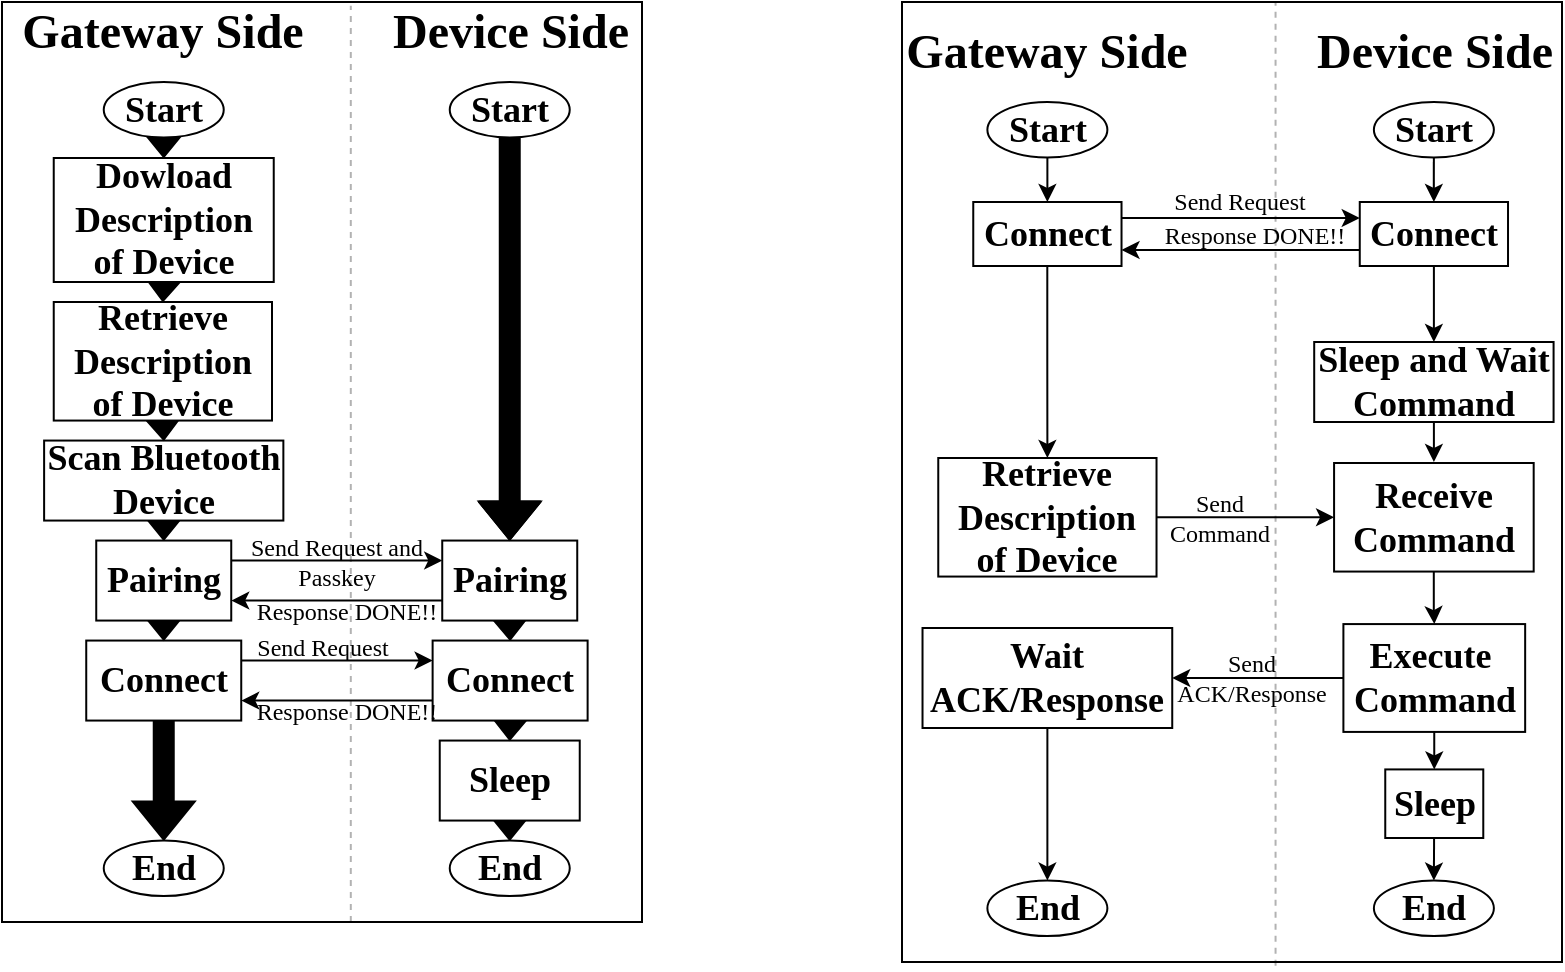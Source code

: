 <mxfile version="21.3.5" type="github">
  <diagram id="JUuMGI50Q7hTwMUo-t8g" name="Page-1">
    <mxGraphModel dx="984" dy="549" grid="1" gridSize="10" guides="1" tooltips="1" connect="1" arrows="1" fold="1" page="1" pageScale="1" pageWidth="1100" pageHeight="850" math="0" shadow="0">
      <root>
        <mxCell id="0" />
        <mxCell id="1" parent="0" />
        <mxCell id="nWZzdVNrFYFq5jF8Z4JA-103" value="" style="group" vertex="1" connectable="0" parent="1">
          <mxGeometry x="680" y="30" width="330.45" height="480" as="geometry" />
        </mxCell>
        <mxCell id="nWZzdVNrFYFq5jF8Z4JA-104" value="" style="rounded=0;whiteSpace=wrap;html=1;container=0;" vertex="1" parent="nWZzdVNrFYFq5jF8Z4JA-103">
          <mxGeometry width="330" height="480" as="geometry" />
        </mxCell>
        <mxCell id="nWZzdVNrFYFq5jF8Z4JA-105" value="&lt;font style=&quot;font-size: 18px;&quot; face=&quot;Times New Roman&quot;&gt;&lt;b style=&quot;&quot;&gt;Start&lt;/b&gt;&lt;/font&gt;" style="ellipse;whiteSpace=wrap;html=1;container=0;rounded=1;strokeColor=default;fontFamily=Helvetica;fontSize=12;fontColor=default;fillColor=default;" vertex="1" parent="nWZzdVNrFYFq5jF8Z4JA-103">
          <mxGeometry x="42.69" y="50" width="60" height="27.78" as="geometry" />
        </mxCell>
        <mxCell id="nWZzdVNrFYFq5jF8Z4JA-106" value="&lt;font face=&quot;Times New Roman&quot; style=&quot;font-size: 24px;&quot;&gt;&lt;b style=&quot;&quot;&gt;Gateway Side&lt;/b&gt;&lt;/font&gt;" style="text;html=1;strokeColor=none;fillColor=none;align=center;verticalAlign=middle;whiteSpace=wrap;rounded=0;container=0;" vertex="1" parent="nWZzdVNrFYFq5jF8Z4JA-103">
          <mxGeometry y="10" width="145.38" height="30" as="geometry" />
        </mxCell>
        <mxCell id="nWZzdVNrFYFq5jF8Z4JA-107" value="&lt;font style=&quot;font-size: 18px;&quot; face=&quot;Times New Roman&quot;&gt;&lt;b&gt;Connect&lt;/b&gt;&lt;/font&gt;" style="whiteSpace=wrap;html=1;container=0;rounded=0;strokeColor=default;fontFamily=Helvetica;fontSize=12;fontColor=default;fillColor=default;" vertex="1" parent="nWZzdVNrFYFq5jF8Z4JA-103">
          <mxGeometry x="35.63" y="100" width="74.13" height="32" as="geometry" />
        </mxCell>
        <mxCell id="nWZzdVNrFYFq5jF8Z4JA-108" style="edgeStyle=orthogonalEdgeStyle;rounded=0;orthogonalLoop=1;jettySize=auto;html=1;exitX=0.5;exitY=1;exitDx=0;exitDy=0;entryX=0.5;entryY=0;entryDx=0;entryDy=0;" edge="1" parent="nWZzdVNrFYFq5jF8Z4JA-103" source="nWZzdVNrFYFq5jF8Z4JA-105" target="nWZzdVNrFYFq5jF8Z4JA-107">
          <mxGeometry relative="1" as="geometry" />
        </mxCell>
        <mxCell id="nWZzdVNrFYFq5jF8Z4JA-109" value="&lt;b style=&quot;border-color: var(--border-color); font-family: &amp;quot;Times New Roman&amp;quot;; font-size: 18px;&quot;&gt;Retrieve Description of Device&lt;/b&gt;" style="whiteSpace=wrap;html=1;container=0;rounded=0;strokeColor=default;fontFamily=Helvetica;fontSize=12;fontColor=default;fillColor=default;" vertex="1" parent="nWZzdVNrFYFq5jF8Z4JA-103">
          <mxGeometry x="18.13" y="228" width="109.13" height="59.28" as="geometry" />
        </mxCell>
        <mxCell id="nWZzdVNrFYFq5jF8Z4JA-110" style="edgeStyle=orthogonalEdgeStyle;rounded=0;orthogonalLoop=1;jettySize=auto;html=1;entryX=0.5;entryY=0;entryDx=0;entryDy=0;" edge="1" parent="nWZzdVNrFYFq5jF8Z4JA-103" source="nWZzdVNrFYFq5jF8Z4JA-107" target="nWZzdVNrFYFq5jF8Z4JA-109">
          <mxGeometry relative="1" as="geometry" />
        </mxCell>
        <mxCell id="nWZzdVNrFYFq5jF8Z4JA-111" value="&lt;font style=&quot;font-size: 18px;&quot; face=&quot;Times New Roman&quot;&gt;&lt;b style=&quot;&quot;&gt;End&lt;/b&gt;&lt;/font&gt;" style="ellipse;whiteSpace=wrap;html=1;container=0;rounded=1;strokeColor=default;fontFamily=Helvetica;fontSize=12;fontColor=default;fillColor=default;" vertex="1" parent="nWZzdVNrFYFq5jF8Z4JA-103">
          <mxGeometry x="42.69" y="439.28" width="60" height="27.78" as="geometry" />
        </mxCell>
        <mxCell id="nWZzdVNrFYFq5jF8Z4JA-112" value="&lt;font face=&quot;Times New Roman&quot; style=&quot;font-size: 24px;&quot;&gt;&lt;b style=&quot;&quot;&gt;Device Side&lt;/b&gt;&lt;/font&gt;" style="text;html=1;strokeColor=none;fillColor=none;align=center;verticalAlign=middle;whiteSpace=wrap;rounded=0;container=0;" vertex="1" parent="nWZzdVNrFYFq5jF8Z4JA-103">
          <mxGeometry x="201.82" y="10" width="128.63" height="30" as="geometry" />
        </mxCell>
        <mxCell id="nWZzdVNrFYFq5jF8Z4JA-113" value="&lt;font style=&quot;font-size: 18px;&quot; face=&quot;Times New Roman&quot;&gt;&lt;b style=&quot;&quot;&gt;Start&lt;/b&gt;&lt;/font&gt;" style="ellipse;whiteSpace=wrap;html=1;container=0;rounded=1;strokeColor=default;fontFamily=Helvetica;fontSize=12;fontColor=default;fillColor=default;" vertex="1" parent="nWZzdVNrFYFq5jF8Z4JA-103">
          <mxGeometry x="235.94" y="50" width="60" height="27.78" as="geometry" />
        </mxCell>
        <mxCell id="nWZzdVNrFYFq5jF8Z4JA-114" value="&lt;font style=&quot;font-size: 18px;&quot; face=&quot;Times New Roman&quot;&gt;&lt;b style=&quot;&quot;&gt;End&lt;/b&gt;&lt;/font&gt;" style="ellipse;whiteSpace=wrap;html=1;container=0;rounded=1;strokeColor=default;fontFamily=Helvetica;fontSize=12;fontColor=default;fillColor=default;" vertex="1" parent="nWZzdVNrFYFq5jF8Z4JA-103">
          <mxGeometry x="235.94" y="439.28" width="60" height="27.78" as="geometry" />
        </mxCell>
        <mxCell id="nWZzdVNrFYFq5jF8Z4JA-115" value="&lt;div style=&quot;&quot;&gt;&lt;font face=&quot;Times New Roman&quot; style=&quot;font-size: 18px;&quot;&gt;&lt;b&gt;Sleep and Wait Command&lt;/b&gt;&lt;/font&gt;&lt;br&gt;&lt;/div&gt;" style="whiteSpace=wrap;html=1;container=0;rounded=0;strokeColor=default;fontFamily=Helvetica;fontSize=12;fontColor=default;fillColor=default;" vertex="1" parent="nWZzdVNrFYFq5jF8Z4JA-103">
          <mxGeometry x="206.1" y="170" width="119.69" height="40" as="geometry" />
        </mxCell>
        <mxCell id="nWZzdVNrFYFq5jF8Z4JA-116" value="&lt;font style=&quot;font-size: 18px;&quot; face=&quot;Times New Roman&quot;&gt;&lt;b style=&quot;&quot;&gt;Receive Command&lt;/b&gt;&lt;/font&gt;" style="whiteSpace=wrap;html=1;container=0;rounded=0;strokeColor=default;fontFamily=Helvetica;fontSize=12;fontColor=default;fillColor=default;" vertex="1" parent="nWZzdVNrFYFq5jF8Z4JA-103">
          <mxGeometry x="216.04" y="230.5" width="99.8" height="54.28" as="geometry" />
        </mxCell>
        <mxCell id="nWZzdVNrFYFq5jF8Z4JA-117" style="edgeStyle=orthogonalEdgeStyle;rounded=0;orthogonalLoop=1;jettySize=auto;html=1;entryX=0;entryY=0.5;entryDx=0;entryDy=0;" edge="1" parent="nWZzdVNrFYFq5jF8Z4JA-103" source="nWZzdVNrFYFq5jF8Z4JA-109" target="nWZzdVNrFYFq5jF8Z4JA-116">
          <mxGeometry relative="1" as="geometry" />
        </mxCell>
        <mxCell id="nWZzdVNrFYFq5jF8Z4JA-118" style="edgeStyle=orthogonalEdgeStyle;rounded=0;orthogonalLoop=1;jettySize=auto;html=1;entryX=0.5;entryY=0;entryDx=0;entryDy=0;" edge="1" parent="nWZzdVNrFYFq5jF8Z4JA-103" source="nWZzdVNrFYFq5jF8Z4JA-115" target="nWZzdVNrFYFq5jF8Z4JA-116">
          <mxGeometry relative="1" as="geometry" />
        </mxCell>
        <mxCell id="nWZzdVNrFYFq5jF8Z4JA-119" value="&lt;font style=&quot;font-size: 18px;&quot; face=&quot;Times New Roman&quot;&gt;&lt;b&gt;Execute&amp;nbsp;&lt;br&gt;&lt;font style=&quot;&quot;&gt;Command&lt;/font&gt;&lt;/b&gt;&lt;/font&gt;" style="whiteSpace=wrap;html=1;container=0;rounded=0;strokeColor=default;fontFamily=Helvetica;fontSize=12;fontColor=default;fillColor=default;" vertex="1" parent="nWZzdVNrFYFq5jF8Z4JA-103">
          <mxGeometry x="220.7" y="311.04" width="90.88" height="53.92" as="geometry" />
        </mxCell>
        <mxCell id="nWZzdVNrFYFq5jF8Z4JA-120" value="" style="edgeStyle=orthogonalEdgeStyle;rounded=0;orthogonalLoop=1;jettySize=auto;html=1;" edge="1" parent="nWZzdVNrFYFq5jF8Z4JA-103" source="nWZzdVNrFYFq5jF8Z4JA-116" target="nWZzdVNrFYFq5jF8Z4JA-119">
          <mxGeometry relative="1" as="geometry" />
        </mxCell>
        <mxCell id="nWZzdVNrFYFq5jF8Z4JA-121" style="edgeStyle=none;rounded=0;orthogonalLoop=1;jettySize=auto;html=1;entryX=0.5;entryY=0;entryDx=0;entryDy=0;" edge="1" parent="nWZzdVNrFYFq5jF8Z4JA-103" source="nWZzdVNrFYFq5jF8Z4JA-122" target="nWZzdVNrFYFq5jF8Z4JA-111">
          <mxGeometry relative="1" as="geometry" />
        </mxCell>
        <mxCell id="nWZzdVNrFYFq5jF8Z4JA-122" value="&lt;font face=&quot;Times New Roman&quot; style=&quot;font-size: 18px;&quot;&gt;&lt;b style=&quot;&quot;&gt;Wait &lt;/b&gt;&lt;/font&gt;&lt;b style=&quot;border-color: var(--border-color); font-family: &amp;quot;Times New Roman&amp;quot;; font-size: 18px;&quot;&gt;ACK/&lt;/b&gt;&lt;font face=&quot;Times New Roman&quot; style=&quot;font-size: 18px;&quot;&gt;&lt;b style=&quot;&quot;&gt;Response&lt;/b&gt;&lt;/font&gt;" style="whiteSpace=wrap;html=1;container=0;rounded=0;strokeColor=default;fontFamily=Helvetica;fontSize=12;fontColor=default;fillColor=default;" vertex="1" parent="nWZzdVNrFYFq5jF8Z4JA-103">
          <mxGeometry x="10.26" y="313" width="124.86" height="50" as="geometry" />
        </mxCell>
        <mxCell id="nWZzdVNrFYFq5jF8Z4JA-123" style="edgeStyle=orthogonalEdgeStyle;rounded=0;orthogonalLoop=1;jettySize=auto;html=1;entryX=1;entryY=0.5;entryDx=0;entryDy=0;" edge="1" parent="nWZzdVNrFYFq5jF8Z4JA-103" source="nWZzdVNrFYFq5jF8Z4JA-119" target="nWZzdVNrFYFq5jF8Z4JA-122">
          <mxGeometry relative="1" as="geometry" />
        </mxCell>
        <mxCell id="nWZzdVNrFYFq5jF8Z4JA-124" style="edgeStyle=none;rounded=0;orthogonalLoop=1;jettySize=auto;html=1;entryX=0.5;entryY=0;entryDx=0;entryDy=0;" edge="1" parent="nWZzdVNrFYFq5jF8Z4JA-103" source="nWZzdVNrFYFq5jF8Z4JA-125" target="nWZzdVNrFYFq5jF8Z4JA-114">
          <mxGeometry relative="1" as="geometry" />
        </mxCell>
        <mxCell id="nWZzdVNrFYFq5jF8Z4JA-125" value="&lt;font style=&quot;font-size: 18px;&quot; face=&quot;Times New Roman&quot;&gt;&lt;b&gt;Sleep&lt;/b&gt;&lt;/font&gt;" style="whiteSpace=wrap;html=1;container=0;rounded=0;strokeColor=default;fontFamily=Helvetica;fontSize=12;fontColor=default;fillColor=default;" vertex="1" parent="nWZzdVNrFYFq5jF8Z4JA-103">
          <mxGeometry x="241.63" y="383.71" width="49.01" height="34.29" as="geometry" />
        </mxCell>
        <mxCell id="nWZzdVNrFYFq5jF8Z4JA-126" style="edgeStyle=orthogonalEdgeStyle;rounded=0;orthogonalLoop=1;jettySize=auto;html=1;exitX=0.5;exitY=1;exitDx=0;exitDy=0;entryX=0.5;entryY=0;entryDx=0;entryDy=0;" edge="1" parent="nWZzdVNrFYFq5jF8Z4JA-103" source="nWZzdVNrFYFq5jF8Z4JA-119" target="nWZzdVNrFYFq5jF8Z4JA-125">
          <mxGeometry relative="1" as="geometry" />
        </mxCell>
        <mxCell id="nWZzdVNrFYFq5jF8Z4JA-127" value="&lt;span style=&quot;border-color: var(--border-color); font-family: &amp;quot;Times New Roman&amp;quot;;&quot;&gt;&lt;font style=&quot;font-size: 12px;&quot;&gt;Send &lt;br&gt;Command&lt;/font&gt;&lt;/span&gt;" style="text;html=1;strokeColor=none;fillColor=none;align=center;verticalAlign=middle;whiteSpace=wrap;rounded=0;" vertex="1" parent="nWZzdVNrFYFq5jF8Z4JA-103">
          <mxGeometry x="111.82" y="242.64" width="93.56" height="30" as="geometry" />
        </mxCell>
        <mxCell id="nWZzdVNrFYFq5jF8Z4JA-128" value="&lt;span style=&quot;border-color: var(--border-color); font-family: &amp;quot;Times New Roman&amp;quot;;&quot;&gt;&lt;font style=&quot;font-size: 12px;&quot;&gt;Send ACK/Response&lt;/font&gt;&lt;/span&gt;" style="text;html=1;strokeColor=none;fillColor=none;align=center;verticalAlign=middle;whiteSpace=wrap;rounded=0;" vertex="1" parent="nWZzdVNrFYFq5jF8Z4JA-103">
          <mxGeometry x="145.38" y="323" width="60" height="30" as="geometry" />
        </mxCell>
        <mxCell id="nWZzdVNrFYFq5jF8Z4JA-129" style="edgeStyle=orthogonalEdgeStyle;rounded=0;orthogonalLoop=1;jettySize=auto;html=1;exitX=0.5;exitY=1;exitDx=0;exitDy=0;" edge="1" parent="nWZzdVNrFYFq5jF8Z4JA-103" source="nWZzdVNrFYFq5jF8Z4JA-114" target="nWZzdVNrFYFq5jF8Z4JA-114">
          <mxGeometry relative="1" as="geometry" />
        </mxCell>
        <mxCell id="nWZzdVNrFYFq5jF8Z4JA-130" style="edgeStyle=orthogonalEdgeStyle;rounded=0;orthogonalLoop=1;jettySize=auto;html=1;exitX=0;exitY=0.75;exitDx=0;exitDy=0;entryX=1;entryY=0.75;entryDx=0;entryDy=0;" edge="1" parent="nWZzdVNrFYFq5jF8Z4JA-103" source="nWZzdVNrFYFq5jF8Z4JA-132" target="nWZzdVNrFYFq5jF8Z4JA-107">
          <mxGeometry relative="1" as="geometry" />
        </mxCell>
        <mxCell id="nWZzdVNrFYFq5jF8Z4JA-131" style="edgeStyle=orthogonalEdgeStyle;rounded=0;orthogonalLoop=1;jettySize=auto;html=1;entryX=0.5;entryY=0;entryDx=0;entryDy=0;" edge="1" parent="nWZzdVNrFYFq5jF8Z4JA-103" source="nWZzdVNrFYFq5jF8Z4JA-132" target="nWZzdVNrFYFq5jF8Z4JA-115">
          <mxGeometry relative="1" as="geometry" />
        </mxCell>
        <mxCell id="nWZzdVNrFYFq5jF8Z4JA-132" value="&lt;font style=&quot;font-size: 18px;&quot; face=&quot;Times New Roman&quot;&gt;&lt;b&gt;Connect&lt;/b&gt;&lt;/font&gt;" style="whiteSpace=wrap;html=1;container=0;rounded=0;strokeColor=default;fontFamily=Helvetica;fontSize=12;fontColor=default;fillColor=default;" vertex="1" parent="nWZzdVNrFYFq5jF8Z4JA-103">
          <mxGeometry x="228.88" y="100" width="74.13" height="32" as="geometry" />
        </mxCell>
        <mxCell id="nWZzdVNrFYFq5jF8Z4JA-133" style="edgeStyle=orthogonalEdgeStyle;rounded=0;orthogonalLoop=1;jettySize=auto;html=1;exitX=1;exitY=0.25;exitDx=0;exitDy=0;entryX=0;entryY=0.25;entryDx=0;entryDy=0;" edge="1" parent="nWZzdVNrFYFq5jF8Z4JA-103" source="nWZzdVNrFYFq5jF8Z4JA-107" target="nWZzdVNrFYFq5jF8Z4JA-132">
          <mxGeometry relative="1" as="geometry" />
        </mxCell>
        <mxCell id="nWZzdVNrFYFq5jF8Z4JA-134" value="&lt;span style=&quot;border-color: var(--border-color); font-family: &amp;quot;Times New Roman&amp;quot;;&quot;&gt;&lt;font style=&quot;font-size: 12px;&quot;&gt;Send Request&lt;/font&gt;&lt;/span&gt;" style="text;html=1;strokeColor=none;fillColor=none;align=center;verticalAlign=middle;whiteSpace=wrap;rounded=0;" vertex="1" parent="nWZzdVNrFYFq5jF8Z4JA-103">
          <mxGeometry x="116.57" y="90" width="104.13" height="20" as="geometry" />
        </mxCell>
        <mxCell id="nWZzdVNrFYFq5jF8Z4JA-135" value="&lt;font style=&quot;font-size: 12px;&quot; face=&quot;Times New Roman&quot;&gt;Response DONE!!&lt;/font&gt;" style="text;html=1;strokeColor=none;fillColor=none;align=center;verticalAlign=middle;whiteSpace=wrap;rounded=0;container=0;" vertex="1" parent="nWZzdVNrFYFq5jF8Z4JA-103">
          <mxGeometry x="123.5" y="102" width="105.38" height="30" as="geometry" />
        </mxCell>
        <mxCell id="nWZzdVNrFYFq5jF8Z4JA-136" style="edgeStyle=orthogonalEdgeStyle;rounded=0;orthogonalLoop=1;jettySize=auto;html=1;entryX=0.5;entryY=0;entryDx=0;entryDy=0;" edge="1" parent="nWZzdVNrFYFq5jF8Z4JA-103" source="nWZzdVNrFYFq5jF8Z4JA-113" target="nWZzdVNrFYFq5jF8Z4JA-132">
          <mxGeometry relative="1" as="geometry" />
        </mxCell>
        <mxCell id="nWZzdVNrFYFq5jF8Z4JA-137" value="" style="endArrow=none;dashed=1;html=1;strokeWidth=1;rounded=0;entryX=0.566;entryY=-0.001;entryDx=0;entryDy=0;entryPerimeter=0;exitX=0.566;exitY=1.004;exitDx=0;exitDy=0;exitPerimeter=0;opacity=30;" edge="1" parent="nWZzdVNrFYFq5jF8Z4JA-103" source="nWZzdVNrFYFq5jF8Z4JA-104" target="nWZzdVNrFYFq5jF8Z4JA-104">
          <mxGeometry width="50" height="50" relative="1" as="geometry">
            <mxPoint x="280" y="290" as="sourcePoint" />
            <mxPoint x="330" y="240" as="targetPoint" />
          </mxGeometry>
        </mxCell>
        <mxCell id="nWZzdVNrFYFq5jF8Z4JA-138" value="" style="rounded=0;whiteSpace=wrap;html=1;container=0;" vertex="1" parent="1">
          <mxGeometry x="230" y="30" width="320" height="460" as="geometry" />
        </mxCell>
        <mxCell id="nWZzdVNrFYFq5jF8Z4JA-139" style="edgeStyle=orthogonalEdgeStyle;rounded=0;orthogonalLoop=1;jettySize=auto;html=1;exitX=0.5;exitY=1;exitDx=0;exitDy=0;entryX=0.5;entryY=0;entryDx=0;entryDy=0;shape=flexArrow;fillColor=#000000;" edge="1" source="nWZzdVNrFYFq5jF8Z4JA-140" target="nWZzdVNrFYFq5jF8Z4JA-150" parent="1">
          <mxGeometry relative="1" as="geometry" />
        </mxCell>
        <mxCell id="nWZzdVNrFYFq5jF8Z4JA-140" value="&lt;font style=&quot;font-size: 18px;&quot; face=&quot;Times New Roman&quot;&gt;&lt;b style=&quot;&quot;&gt;Start&lt;/b&gt;&lt;/font&gt;" style="ellipse;whiteSpace=wrap;html=1;container=0;rounded=1;strokeColor=default;fontFamily=Helvetica;fontSize=12;fontColor=default;fillColor=default;" vertex="1" parent="1">
          <mxGeometry x="280.87" y="70" width="60" height="27.78" as="geometry" />
        </mxCell>
        <mxCell id="nWZzdVNrFYFq5jF8Z4JA-141" style="edgeStyle=orthogonalEdgeStyle;rounded=0;orthogonalLoop=1;jettySize=auto;html=1;exitX=0.5;exitY=1;exitDx=0;exitDy=0;entryX=0.5;entryY=0;entryDx=0;entryDy=0;shape=flexArrow;fillColor=#000000;" edge="1" source="nWZzdVNrFYFq5jF8Z4JA-142" target="nWZzdVNrFYFq5jF8Z4JA-146" parent="1">
          <mxGeometry relative="1" as="geometry" />
        </mxCell>
        <mxCell id="nWZzdVNrFYFq5jF8Z4JA-142" value="&lt;font style=&quot;font-size: 18px;&quot; face=&quot;Times New Roman&quot;&gt;&lt;b style=&quot;&quot;&gt;Scan Bluetooth Device&lt;/b&gt;&lt;/font&gt;" style="whiteSpace=wrap;html=1;container=0;rounded=0;strokeColor=default;fontFamily=Helvetica;fontSize=12;fontColor=default;fillColor=default;" vertex="1" parent="1">
          <mxGeometry x="251.06" y="249.28" width="119.62" height="40" as="geometry" />
        </mxCell>
        <mxCell id="nWZzdVNrFYFq5jF8Z4JA-143" value="&lt;font style=&quot;font-size: 18px;&quot; face=&quot;Times New Roman&quot;&gt;&lt;b&gt;Connect&lt;/b&gt;&lt;/font&gt;" style="whiteSpace=wrap;html=1;container=0;rounded=0;strokeColor=default;fontFamily=Helvetica;fontSize=12;fontColor=default;fillColor=default;" vertex="1" parent="1">
          <mxGeometry x="272.12" y="349.28" width="77.5" height="40" as="geometry" />
        </mxCell>
        <mxCell id="nWZzdVNrFYFq5jF8Z4JA-144" value="&lt;font face=&quot;Times New Roman&quot; style=&quot;font-size: 24px;&quot;&gt;&lt;b style=&quot;&quot;&gt;Gateway Side&lt;/b&gt;&lt;/font&gt;" style="text;html=1;strokeColor=none;fillColor=none;align=center;verticalAlign=middle;whiteSpace=wrap;rounded=0;container=0;" vertex="1" parent="1">
          <mxGeometry x="238.18" y="30" width="145.38" height="30" as="geometry" />
        </mxCell>
        <mxCell id="nWZzdVNrFYFq5jF8Z4JA-145" style="edgeStyle=orthogonalEdgeStyle;rounded=0;orthogonalLoop=1;jettySize=auto;html=1;exitX=0.5;exitY=1;exitDx=0;exitDy=0;entryX=0.5;entryY=0;entryDx=0;entryDy=0;shape=flexArrow;fillColor=#000000;" edge="1" source="nWZzdVNrFYFq5jF8Z4JA-146" target="nWZzdVNrFYFq5jF8Z4JA-143" parent="1">
          <mxGeometry relative="1" as="geometry" />
        </mxCell>
        <mxCell id="nWZzdVNrFYFq5jF8Z4JA-146" value="&lt;div style=&quot;text-align: justify;&quot;&gt;&lt;b style=&quot;font-size: 18px; font-family: &amp;quot;Times New Roman&amp;quot;; background-color: initial;&quot;&gt;Pairing&lt;/b&gt;&lt;/div&gt;" style="whiteSpace=wrap;html=1;container=0;rounded=0;strokeColor=default;fontFamily=Helvetica;fontSize=12;fontColor=default;fillColor=default;" vertex="1" parent="1">
          <mxGeometry x="277.12" y="299.28" width="67.5" height="40" as="geometry" />
        </mxCell>
        <mxCell id="nWZzdVNrFYFq5jF8Z4JA-147" style="edgeStyle=orthogonalEdgeStyle;rounded=0;orthogonalLoop=1;jettySize=auto;html=1;exitX=0.5;exitY=1;exitDx=0;exitDy=0;entryX=0.5;entryY=0;entryDx=0;entryDy=0;shape=flexArrow;fillColor=#000000;" edge="1" source="nWZzdVNrFYFq5jF8Z4JA-148" target="nWZzdVNrFYFq5jF8Z4JA-157" parent="1">
          <mxGeometry relative="1" as="geometry" />
        </mxCell>
        <mxCell id="nWZzdVNrFYFq5jF8Z4JA-148" value="&lt;font style=&quot;font-size: 18px;&quot; face=&quot;Times New Roman&quot;&gt;&lt;b&gt;Sleep&lt;/b&gt;&lt;/font&gt;" style="whiteSpace=wrap;html=1;container=0;rounded=0;strokeColor=default;fontFamily=Helvetica;fontSize=12;fontColor=default;fillColor=default;" vertex="1" parent="1">
          <mxGeometry x="448.87" y="399.28" width="70" height="40" as="geometry" />
        </mxCell>
        <mxCell id="nWZzdVNrFYFq5jF8Z4JA-149" style="edgeStyle=orthogonalEdgeStyle;rounded=0;orthogonalLoop=1;jettySize=auto;html=1;exitX=0.5;exitY=1;exitDx=0;exitDy=0;entryX=0.5;entryY=0;entryDx=0;entryDy=0;shape=flexArrow;fillColor=#000000;" edge="1" source="nWZzdVNrFYFq5jF8Z4JA-150" target="nWZzdVNrFYFq5jF8Z4JA-152" parent="1">
          <mxGeometry relative="1" as="geometry" />
        </mxCell>
        <mxCell id="nWZzdVNrFYFq5jF8Z4JA-150" value="&lt;font style=&quot;font-size: 18px;&quot; face=&quot;Times New Roman&quot;&gt;&lt;b&gt;Dowload Description of Device&lt;/b&gt;&lt;/font&gt;" style="whiteSpace=wrap;html=1;container=0;rounded=0;strokeColor=default;fontFamily=Helvetica;fontSize=12;fontColor=default;fillColor=default;" vertex="1" parent="1">
          <mxGeometry x="255.87" y="108" width="110" height="62" as="geometry" />
        </mxCell>
        <mxCell id="nWZzdVNrFYFq5jF8Z4JA-151" style="edgeStyle=orthogonalEdgeStyle;rounded=0;orthogonalLoop=1;jettySize=auto;html=1;exitX=0.5;exitY=1;exitDx=0;exitDy=0;entryX=0.5;entryY=0;entryDx=0;entryDy=0;shape=flexArrow;fillColor=#000000;" edge="1" source="nWZzdVNrFYFq5jF8Z4JA-152" target="nWZzdVNrFYFq5jF8Z4JA-142" parent="1">
          <mxGeometry relative="1" as="geometry" />
        </mxCell>
        <mxCell id="nWZzdVNrFYFq5jF8Z4JA-152" value="&lt;b style=&quot;border-color: var(--border-color); font-family: &amp;quot;Times New Roman&amp;quot;; font-size: 18px;&quot;&gt;Retrieve Description of Device&lt;/b&gt;" style="whiteSpace=wrap;html=1;container=0;rounded=0;strokeColor=default;fontFamily=Helvetica;fontSize=12;fontColor=default;fillColor=default;" vertex="1" parent="1">
          <mxGeometry x="255.87" y="180" width="109.13" height="59.28" as="geometry" />
        </mxCell>
        <mxCell id="nWZzdVNrFYFq5jF8Z4JA-153" value="&lt;font style=&quot;font-size: 18px;&quot; face=&quot;Times New Roman&quot;&gt;&lt;b style=&quot;&quot;&gt;End&lt;/b&gt;&lt;/font&gt;" style="ellipse;whiteSpace=wrap;html=1;container=0;rounded=1;strokeColor=default;fontFamily=Helvetica;fontSize=12;fontColor=default;fillColor=default;" vertex="1" parent="1">
          <mxGeometry x="280.87" y="449.28" width="60" height="27.78" as="geometry" />
        </mxCell>
        <mxCell id="nWZzdVNrFYFq5jF8Z4JA-154" style="edgeStyle=orthogonalEdgeStyle;rounded=0;orthogonalLoop=1;jettySize=auto;html=1;exitX=0.5;exitY=1;exitDx=0;exitDy=0;entryX=0.5;entryY=0;entryDx=0;entryDy=0;shape=flexArrow;fillColor=#000000;" edge="1" source="nWZzdVNrFYFq5jF8Z4JA-143" target="nWZzdVNrFYFq5jF8Z4JA-153" parent="1">
          <mxGeometry relative="1" as="geometry">
            <mxPoint x="310.87" y="399.28" as="targetPoint" />
          </mxGeometry>
        </mxCell>
        <mxCell id="nWZzdVNrFYFq5jF8Z4JA-155" value="&lt;font face=&quot;Times New Roman&quot; style=&quot;font-size: 24px;&quot;&gt;&lt;b style=&quot;&quot;&gt;Device Side&lt;/b&gt;&lt;/font&gt;" style="text;html=1;strokeColor=none;fillColor=none;align=center;verticalAlign=middle;whiteSpace=wrap;rounded=0;container=0;" vertex="1" parent="1">
          <mxGeometry x="419.75" y="30" width="128.63" height="30" as="geometry" />
        </mxCell>
        <mxCell id="nWZzdVNrFYFq5jF8Z4JA-156" value="&lt;font style=&quot;font-size: 18px;&quot; face=&quot;Times New Roman&quot;&gt;&lt;b style=&quot;&quot;&gt;Start&lt;/b&gt;&lt;/font&gt;" style="ellipse;whiteSpace=wrap;html=1;container=0;rounded=1;strokeColor=default;fontFamily=Helvetica;fontSize=12;fontColor=default;fillColor=default;" vertex="1" parent="1">
          <mxGeometry x="453.87" y="70" width="60" height="27.78" as="geometry" />
        </mxCell>
        <mxCell id="nWZzdVNrFYFq5jF8Z4JA-157" value="&lt;font style=&quot;font-size: 18px;&quot; face=&quot;Times New Roman&quot;&gt;&lt;b style=&quot;&quot;&gt;End&lt;/b&gt;&lt;/font&gt;" style="ellipse;whiteSpace=wrap;html=1;container=0;rounded=1;strokeColor=default;fontFamily=Helvetica;fontSize=12;fontColor=default;fillColor=default;" vertex="1" parent="1">
          <mxGeometry x="453.87" y="449.28" width="60" height="27.78" as="geometry" />
        </mxCell>
        <mxCell id="nWZzdVNrFYFq5jF8Z4JA-158" style="edgeStyle=orthogonalEdgeStyle;rounded=0;orthogonalLoop=1;jettySize=auto;html=1;exitX=0;exitY=0.75;exitDx=0;exitDy=0;entryX=1;entryY=0.75;entryDx=0;entryDy=0;" edge="1" source="nWZzdVNrFYFq5jF8Z4JA-160" target="nWZzdVNrFYFq5jF8Z4JA-146" parent="1">
          <mxGeometry relative="1" as="geometry" />
        </mxCell>
        <mxCell id="nWZzdVNrFYFq5jF8Z4JA-159" style="edgeStyle=orthogonalEdgeStyle;rounded=0;orthogonalLoop=1;jettySize=auto;html=1;exitX=0.5;exitY=1;exitDx=0;exitDy=0;entryX=0.5;entryY=0;entryDx=0;entryDy=0;shape=flexArrow;fillColor=#000000;" edge="1" source="nWZzdVNrFYFq5jF8Z4JA-160" target="nWZzdVNrFYFq5jF8Z4JA-165" parent="1">
          <mxGeometry relative="1" as="geometry" />
        </mxCell>
        <mxCell id="nWZzdVNrFYFq5jF8Z4JA-160" value="&lt;div style=&quot;text-align: justify;&quot;&gt;&lt;b style=&quot;font-size: 18px; font-family: &amp;quot;Times New Roman&amp;quot;; background-color: initial;&quot;&gt;Pairing&lt;/b&gt;&lt;/div&gt;" style="whiteSpace=wrap;html=1;container=0;rounded=0;strokeColor=default;fontFamily=Helvetica;fontSize=12;fontColor=default;fillColor=default;" vertex="1" parent="1">
          <mxGeometry x="450.12" y="299.28" width="67.5" height="40" as="geometry" />
        </mxCell>
        <mxCell id="nWZzdVNrFYFq5jF8Z4JA-161" style="edgeStyle=orthogonalEdgeStyle;rounded=0;orthogonalLoop=1;jettySize=auto;html=1;exitX=1;exitY=0.25;exitDx=0;exitDy=0;entryX=0;entryY=0.25;entryDx=0;entryDy=0;" edge="1" source="nWZzdVNrFYFq5jF8Z4JA-146" target="nWZzdVNrFYFq5jF8Z4JA-160" parent="1">
          <mxGeometry relative="1" as="geometry" />
        </mxCell>
        <mxCell id="nWZzdVNrFYFq5jF8Z4JA-162" style="edgeStyle=orthogonalEdgeStyle;rounded=0;orthogonalLoop=1;jettySize=auto;html=1;shape=flexArrow;fillColor=#000000;" edge="1" source="nWZzdVNrFYFq5jF8Z4JA-156" target="nWZzdVNrFYFq5jF8Z4JA-160" parent="1">
          <mxGeometry relative="1" as="geometry" />
        </mxCell>
        <mxCell id="nWZzdVNrFYFq5jF8Z4JA-163" style="edgeStyle=orthogonalEdgeStyle;rounded=0;orthogonalLoop=1;jettySize=auto;html=1;exitX=0;exitY=0.75;exitDx=0;exitDy=0;entryX=1;entryY=0.75;entryDx=0;entryDy=0;" edge="1" source="nWZzdVNrFYFq5jF8Z4JA-165" target="nWZzdVNrFYFq5jF8Z4JA-143" parent="1">
          <mxGeometry relative="1" as="geometry" />
        </mxCell>
        <mxCell id="nWZzdVNrFYFq5jF8Z4JA-164" style="edgeStyle=orthogonalEdgeStyle;rounded=0;orthogonalLoop=1;jettySize=auto;html=1;exitX=0.5;exitY=1;exitDx=0;exitDy=0;entryX=0.5;entryY=0;entryDx=0;entryDy=0;shape=flexArrow;fillColor=#000000;" edge="1" source="nWZzdVNrFYFq5jF8Z4JA-165" target="nWZzdVNrFYFq5jF8Z4JA-148" parent="1">
          <mxGeometry relative="1" as="geometry" />
        </mxCell>
        <mxCell id="nWZzdVNrFYFq5jF8Z4JA-165" value="&lt;font style=&quot;font-size: 18px;&quot; face=&quot;Times New Roman&quot;&gt;&lt;b&gt;Connect&lt;/b&gt;&lt;/font&gt;" style="whiteSpace=wrap;html=1;container=0;rounded=0;strokeColor=default;fontFamily=Helvetica;fontSize=12;fontColor=default;fillColor=default;" vertex="1" parent="1">
          <mxGeometry x="445.31" y="349.28" width="77.5" height="40" as="geometry" />
        </mxCell>
        <mxCell id="nWZzdVNrFYFq5jF8Z4JA-166" style="edgeStyle=orthogonalEdgeStyle;rounded=0;orthogonalLoop=1;jettySize=auto;html=1;exitX=1;exitY=0.25;exitDx=0;exitDy=0;entryX=0;entryY=0.25;entryDx=0;entryDy=0;" edge="1" source="nWZzdVNrFYFq5jF8Z4JA-143" target="nWZzdVNrFYFq5jF8Z4JA-165" parent="1">
          <mxGeometry relative="1" as="geometry" />
        </mxCell>
        <mxCell id="nWZzdVNrFYFq5jF8Z4JA-167" value="&lt;font style=&quot;font-size: 12px;&quot; face=&quot;Times New Roman&quot;&gt;Send Request and Passkey&lt;/font&gt;" style="text;html=1;strokeColor=none;fillColor=none;align=center;verticalAlign=middle;whiteSpace=wrap;rounded=0;container=0;" vertex="1" parent="1">
          <mxGeometry x="344.62" y="289.28" width="105.38" height="40.72" as="geometry" />
        </mxCell>
        <mxCell id="nWZzdVNrFYFq5jF8Z4JA-168" value="&lt;font style=&quot;font-size: 12px;&quot; face=&quot;Times New Roman&quot;&gt;Response DONE!!&lt;/font&gt;" style="text;html=1;strokeColor=none;fillColor=none;align=center;verticalAlign=middle;whiteSpace=wrap;rounded=0;container=0;" vertex="1" parent="1">
          <mxGeometry x="349.62" y="320" width="105.38" height="30" as="geometry" />
        </mxCell>
        <mxCell id="nWZzdVNrFYFq5jF8Z4JA-169" value="&lt;font style=&quot;font-size: 12px;&quot; face=&quot;Times New Roman&quot;&gt;Send Request&lt;br&gt;&lt;br&gt;&lt;/font&gt;" style="text;html=1;strokeColor=none;fillColor=none;align=center;verticalAlign=middle;whiteSpace=wrap;rounded=0;container=0;" vertex="1" parent="1">
          <mxGeometry x="337.9" y="339.28" width="105.38" height="40.72" as="geometry" />
        </mxCell>
        <mxCell id="nWZzdVNrFYFq5jF8Z4JA-170" value="&lt;font style=&quot;font-size: 12px;&quot; face=&quot;Times New Roman&quot;&gt;Response DONE!!&lt;/font&gt;" style="text;html=1;strokeColor=none;fillColor=none;align=center;verticalAlign=middle;whiteSpace=wrap;rounded=0;container=0;" vertex="1" parent="1">
          <mxGeometry x="349.62" y="370" width="105.38" height="30" as="geometry" />
        </mxCell>
        <mxCell id="nWZzdVNrFYFq5jF8Z4JA-171" value="" style="endArrow=none;dashed=1;html=1;strokeWidth=1;entryX=0.545;entryY=0.004;entryDx=0;entryDy=0;entryPerimeter=0;exitX=0.545;exitY=1;exitDx=0;exitDy=0;exitPerimeter=0;rounded=0;endSize=6;jumpStyle=none;opacity=30;" edge="1" source="nWZzdVNrFYFq5jF8Z4JA-138" target="nWZzdVNrFYFq5jF8Z4JA-138" parent="1">
          <mxGeometry width="50" height="50" relative="1" as="geometry">
            <mxPoint x="270" y="270" as="sourcePoint" />
            <mxPoint x="320" y="220" as="targetPoint" />
          </mxGeometry>
        </mxCell>
      </root>
    </mxGraphModel>
  </diagram>
</mxfile>

